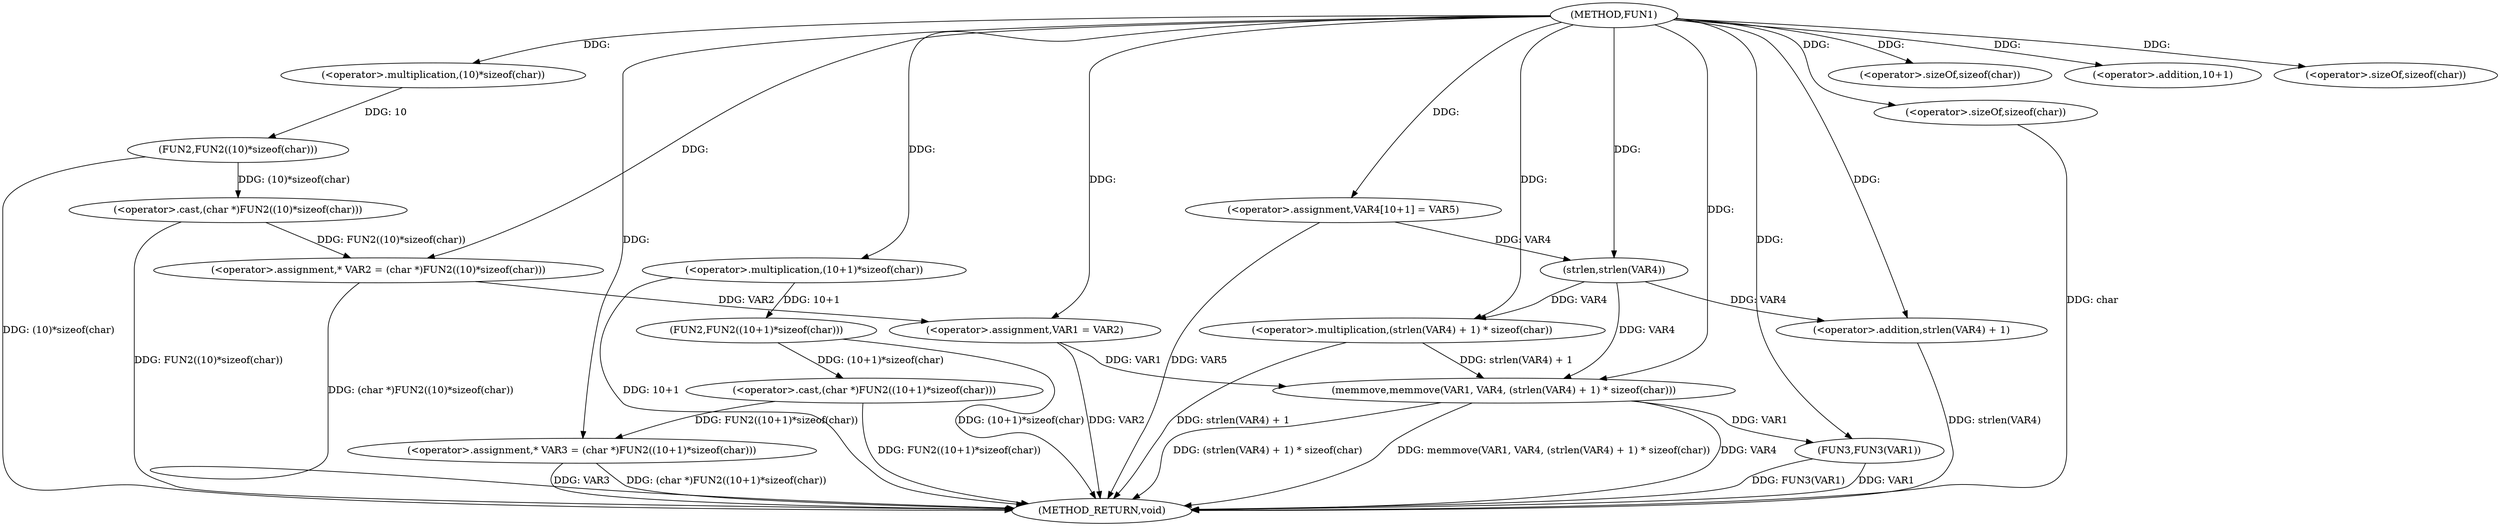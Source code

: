 digraph FUN1 {  
"1000100" [label = "(METHOD,FUN1)" ]
"1000145" [label = "(METHOD_RETURN,void)" ]
"1000104" [label = "(<operator>.assignment,* VAR2 = (char *)FUN2((10)*sizeof(char)))" ]
"1000106" [label = "(<operator>.cast,(char *)FUN2((10)*sizeof(char)))" ]
"1000108" [label = "(FUN2,FUN2((10)*sizeof(char)))" ]
"1000109" [label = "(<operator>.multiplication,(10)*sizeof(char))" ]
"1000111" [label = "(<operator>.sizeOf,sizeof(char))" ]
"1000114" [label = "(<operator>.assignment,* VAR3 = (char *)FUN2((10+1)*sizeof(char)))" ]
"1000116" [label = "(<operator>.cast,(char *)FUN2((10+1)*sizeof(char)))" ]
"1000118" [label = "(FUN2,FUN2((10+1)*sizeof(char)))" ]
"1000119" [label = "(<operator>.multiplication,(10+1)*sizeof(char))" ]
"1000120" [label = "(<operator>.addition,10+1)" ]
"1000123" [label = "(<operator>.sizeOf,sizeof(char))" ]
"1000125" [label = "(<operator>.assignment,VAR1 = VAR2)" ]
"1000130" [label = "(<operator>.assignment,VAR4[10+1] = VAR5)" ]
"1000133" [label = "(memmove,memmove(VAR1, VAR4, (strlen(VAR4) + 1) * sizeof(char)))" ]
"1000136" [label = "(<operator>.multiplication,(strlen(VAR4) + 1) * sizeof(char))" ]
"1000137" [label = "(<operator>.addition,strlen(VAR4) + 1)" ]
"1000138" [label = "(strlen,strlen(VAR4))" ]
"1000141" [label = "(<operator>.sizeOf,sizeof(char))" ]
"1000143" [label = "(FUN3,FUN3(VAR1))" ]
  "1000141" -> "1000145"  [ label = "DDG: char"] 
  "1000106" -> "1000145"  [ label = "DDG: FUN2((10)*sizeof(char))"] 
  "1000143" -> "1000145"  [ label = "DDG: VAR1"] 
  "1000114" -> "1000145"  [ label = "DDG: VAR3"] 
  "1000125" -> "1000145"  [ label = "DDG: VAR2"] 
  "1000116" -> "1000145"  [ label = "DDG: FUN2((10+1)*sizeof(char))"] 
  "1000133" -> "1000145"  [ label = "DDG: memmove(VAR1, VAR4, (strlen(VAR4) + 1) * sizeof(char))"] 
  "1000137" -> "1000145"  [ label = "DDG: strlen(VAR4)"] 
  "1000118" -> "1000145"  [ label = "DDG: (10+1)*sizeof(char)"] 
  "1000114" -> "1000145"  [ label = "DDG: (char *)FUN2((10+1)*sizeof(char))"] 
  "1000130" -> "1000145"  [ label = "DDG: VAR5"] 
  "1000133" -> "1000145"  [ label = "DDG: VAR4"] 
  "1000119" -> "1000145"  [ label = "DDG: 10+1"] 
  "1000143" -> "1000145"  [ label = "DDG: FUN3(VAR1)"] 
  "1000133" -> "1000145"  [ label = "DDG: (strlen(VAR4) + 1) * sizeof(char)"] 
  "1000136" -> "1000145"  [ label = "DDG: strlen(VAR4) + 1"] 
  "1000104" -> "1000145"  [ label = "DDG: (char *)FUN2((10)*sizeof(char))"] 
  "1000108" -> "1000145"  [ label = "DDG: (10)*sizeof(char)"] 
  "1000106" -> "1000104"  [ label = "DDG: FUN2((10)*sizeof(char))"] 
  "1000100" -> "1000104"  [ label = "DDG: "] 
  "1000108" -> "1000106"  [ label = "DDG: (10)*sizeof(char)"] 
  "1000109" -> "1000108"  [ label = "DDG: 10"] 
  "1000100" -> "1000109"  [ label = "DDG: "] 
  "1000100" -> "1000111"  [ label = "DDG: "] 
  "1000116" -> "1000114"  [ label = "DDG: FUN2((10+1)*sizeof(char))"] 
  "1000100" -> "1000114"  [ label = "DDG: "] 
  "1000118" -> "1000116"  [ label = "DDG: (10+1)*sizeof(char)"] 
  "1000119" -> "1000118"  [ label = "DDG: 10+1"] 
  "1000100" -> "1000119"  [ label = "DDG: "] 
  "1000100" -> "1000120"  [ label = "DDG: "] 
  "1000100" -> "1000123"  [ label = "DDG: "] 
  "1000104" -> "1000125"  [ label = "DDG: VAR2"] 
  "1000100" -> "1000125"  [ label = "DDG: "] 
  "1000100" -> "1000130"  [ label = "DDG: "] 
  "1000125" -> "1000133"  [ label = "DDG: VAR1"] 
  "1000100" -> "1000133"  [ label = "DDG: "] 
  "1000138" -> "1000133"  [ label = "DDG: VAR4"] 
  "1000136" -> "1000133"  [ label = "DDG: strlen(VAR4) + 1"] 
  "1000138" -> "1000136"  [ label = "DDG: VAR4"] 
  "1000100" -> "1000136"  [ label = "DDG: "] 
  "1000138" -> "1000137"  [ label = "DDG: VAR4"] 
  "1000130" -> "1000138"  [ label = "DDG: VAR4"] 
  "1000100" -> "1000138"  [ label = "DDG: "] 
  "1000100" -> "1000137"  [ label = "DDG: "] 
  "1000100" -> "1000141"  [ label = "DDG: "] 
  "1000133" -> "1000143"  [ label = "DDG: VAR1"] 
  "1000100" -> "1000143"  [ label = "DDG: "] 
}
